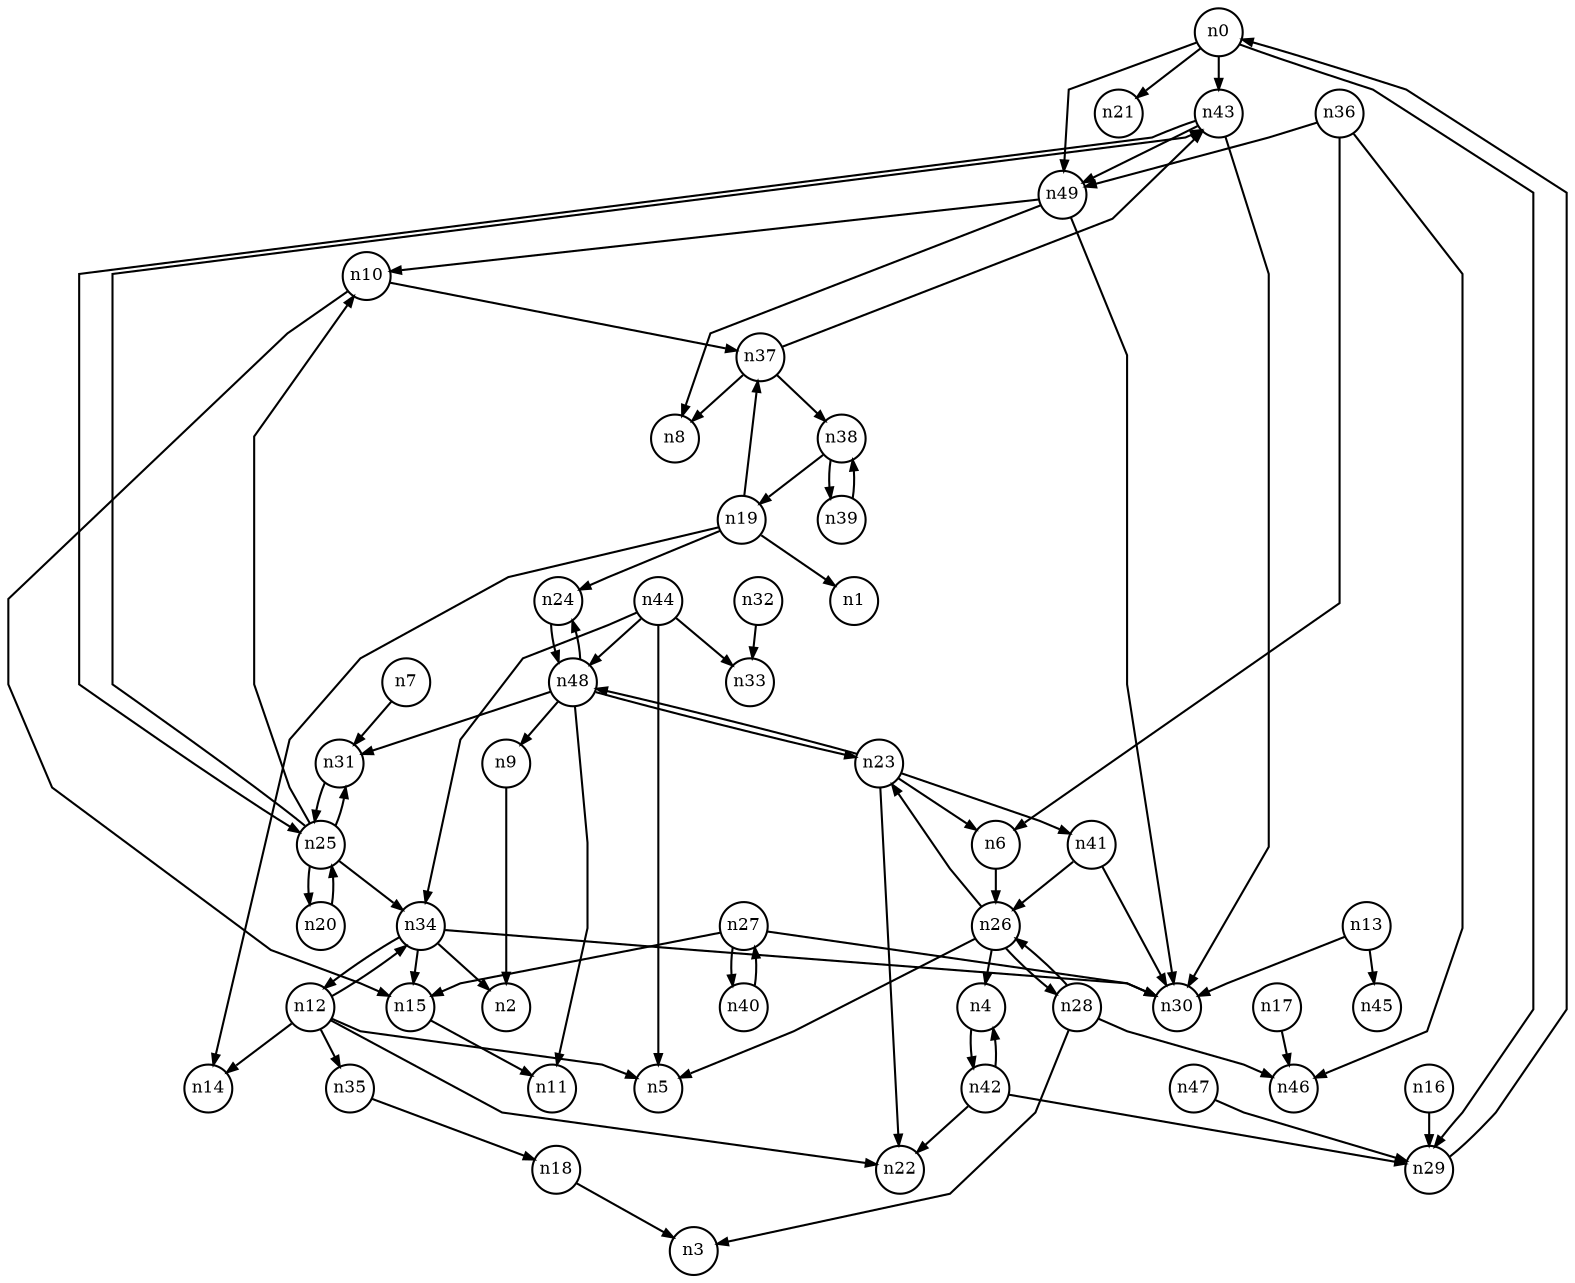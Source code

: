 digraph G{
splines=polyline;
ranksep=0.22;
nodesep=0.22;
nodesize=0.16;
fontsize=8
edge [arrowsize=0.5]
node [fontsize=8 shape=circle width=0.32 fixedsize=shape];

n0 -> n21
n0 -> n29
n0 -> n43
n0 -> n49
n29 -> n0
n43 -> n30
n43 -> n49
n43 -> n25
n49 -> n8
n49 -> n30
n49 -> n10
n31 -> n25
n7 -> n31
n9 -> n2
n15 -> n11
n10 -> n15
n10 -> n37
n37 -> n8
n37 -> n43
n37 -> n38
n12 -> n5
n12 -> n14
n12 -> n22
n12 -> n34
n12 -> n35
n34 -> n2
n34 -> n15
n34 -> n30
n34 -> n12
n35 -> n18
n13 -> n30
n13 -> n45
n16 -> n29
n17 -> n46
n18 -> n3
n19 -> n1
n19 -> n14
n19 -> n24
n19 -> n37
n24 -> n48
n6 -> n26
n23 -> n6
n23 -> n22
n23 -> n41
n23 -> n48
n41 -> n30
n41 -> n26
n48 -> n9
n48 -> n11
n48 -> n24
n48 -> n31
n48 -> n23
n25 -> n10
n25 -> n20
n25 -> n31
n25 -> n34
n25 -> n43
n20 -> n25
n4 -> n42
n26 -> n4
n26 -> n5
n26 -> n23
n26 -> n28
n28 -> n3
n28 -> n46
n28 -> n26
n27 -> n15
n27 -> n30
n27 -> n40
n32 -> n33
n36 -> n6
n36 -> n46
n36 -> n49
n38 -> n19
n38 -> n39
n39 -> n38
n40 -> n27
n42 -> n4
n42 -> n22
n42 -> n29
n44 -> n5
n44 -> n33
n44 -> n34
n44 -> n48
n47 -> n29
}

